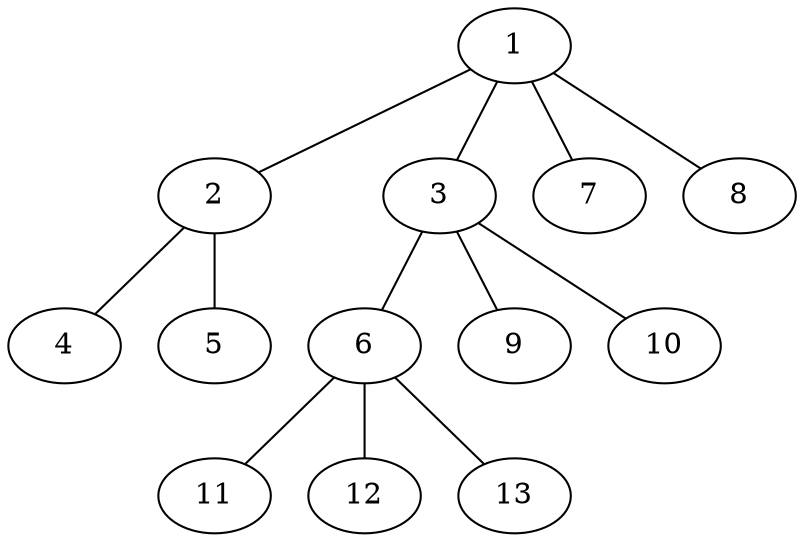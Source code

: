 graph molecule_3844 {
	1	 [chem=C];
	2	 [chem=N];
	1 -- 2	 [valence=1];
	3	 [chem=C];
	1 -- 3	 [valence=1];
	7	 [chem=H];
	1 -- 7	 [valence=1];
	8	 [chem=H];
	1 -- 8	 [valence=1];
	4	 [chem=O];
	2 -- 4	 [valence=2];
	5	 [chem=O];
	2 -- 5	 [valence=1];
	6	 [chem=C];
	3 -- 6	 [valence=1];
	9	 [chem=H];
	3 -- 9	 [valence=1];
	10	 [chem=H];
	3 -- 10	 [valence=1];
	11	 [chem=H];
	6 -- 11	 [valence=1];
	12	 [chem=H];
	6 -- 12	 [valence=1];
	13	 [chem=H];
	6 -- 13	 [valence=1];
}
